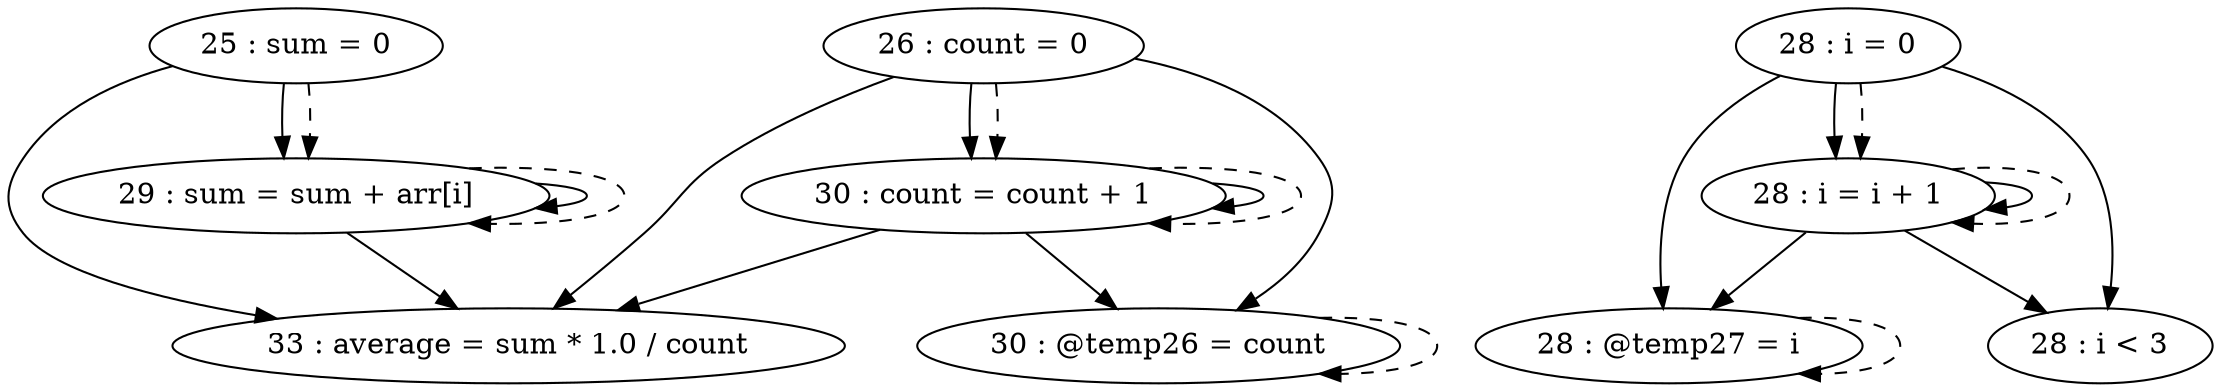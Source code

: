 digraph G {
"25 : sum = 0"
"25 : sum = 0" -> "33 : average = sum * 1.0 / count"
"25 : sum = 0" -> "29 : sum = sum + arr[i]"
"25 : sum = 0" -> "29 : sum = sum + arr[i]" [style=dashed]
"26 : count = 0"
"26 : count = 0" -> "33 : average = sum * 1.0 / count"
"26 : count = 0" -> "30 : @temp26 = count"
"26 : count = 0" -> "30 : count = count + 1"
"26 : count = 0" -> "30 : count = count + 1" [style=dashed]
"28 : i = 0"
"28 : i = 0" -> "28 : i = i + 1"
"28 : i = 0" -> "28 : @temp27 = i"
"28 : i = 0" -> "28 : i < 3"
"28 : i = 0" -> "28 : i = i + 1" [style=dashed]
"28 : i < 3"
"29 : sum = sum + arr[i]"
"29 : sum = sum + arr[i]" -> "33 : average = sum * 1.0 / count"
"29 : sum = sum + arr[i]" -> "29 : sum = sum + arr[i]"
"29 : sum = sum + arr[i]" -> "29 : sum = sum + arr[i]" [style=dashed]
"30 : @temp26 = count"
"30 : @temp26 = count" -> "30 : @temp26 = count" [style=dashed]
"30 : count = count + 1"
"30 : count = count + 1" -> "33 : average = sum * 1.0 / count"
"30 : count = count + 1" -> "30 : @temp26 = count"
"30 : count = count + 1" -> "30 : count = count + 1"
"30 : count = count + 1" -> "30 : count = count + 1" [style=dashed]
"28 : @temp27 = i"
"28 : @temp27 = i" -> "28 : @temp27 = i" [style=dashed]
"28 : i = i + 1"
"28 : i = i + 1" -> "28 : i = i + 1"
"28 : i = i + 1" -> "28 : @temp27 = i"
"28 : i = i + 1" -> "28 : i < 3"
"28 : i = i + 1" -> "28 : i = i + 1" [style=dashed]
"33 : average = sum * 1.0 / count"
}